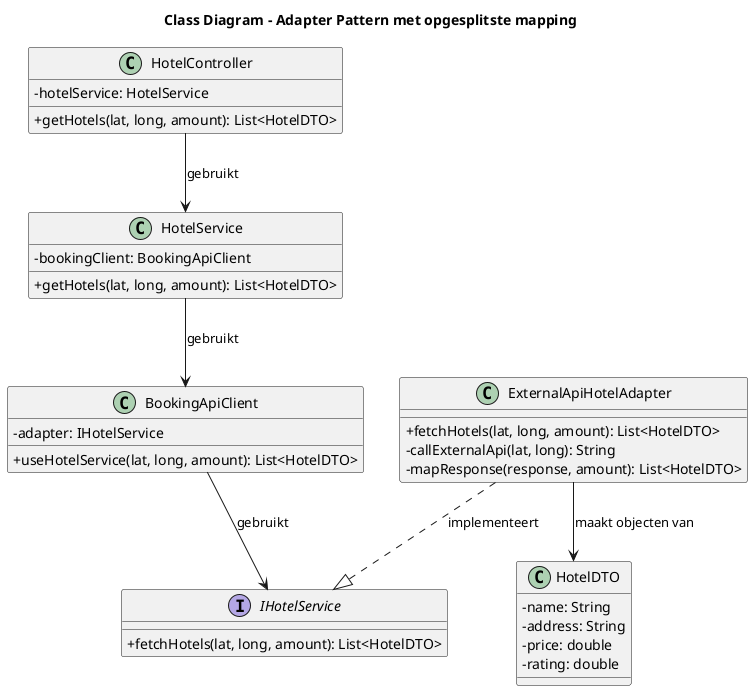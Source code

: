 @startuml
skinparam classAttributeIconSize 0
title Class Diagram – Adapter Pattern met opgesplitste mapping

class HotelController {
    - hotelService: HotelService
    +getHotels(lat, long, amount): List<HotelDTO>
}

class HotelService {
    - bookingClient: BookingApiClient
    +getHotels(lat, long, amount): List<HotelDTO>
}

class BookingApiClient {
    - adapter: IHotelService
    +useHotelService(lat, long, amount): List<HotelDTO>
}

interface IHotelService {
    +fetchHotels(lat, long, amount): List<HotelDTO>
}

class ExternalApiHotelAdapter {
    +fetchHotels(lat, long, amount): List<HotelDTO>
    -callExternalApi(lat, long): String
    -mapResponse(response, amount): List<HotelDTO>
}

class HotelDTO {
    -name: String
    -address: String
    -price: double
    -rating: double
}

' Relaties
HotelController --> HotelService : gebruikt
HotelService --> BookingApiClient : gebruikt
BookingApiClient --> IHotelService : gebruikt
ExternalApiHotelAdapter ..|> IHotelService : implementeert
ExternalApiHotelAdapter --> HotelDTO : maakt objecten van

@enduml